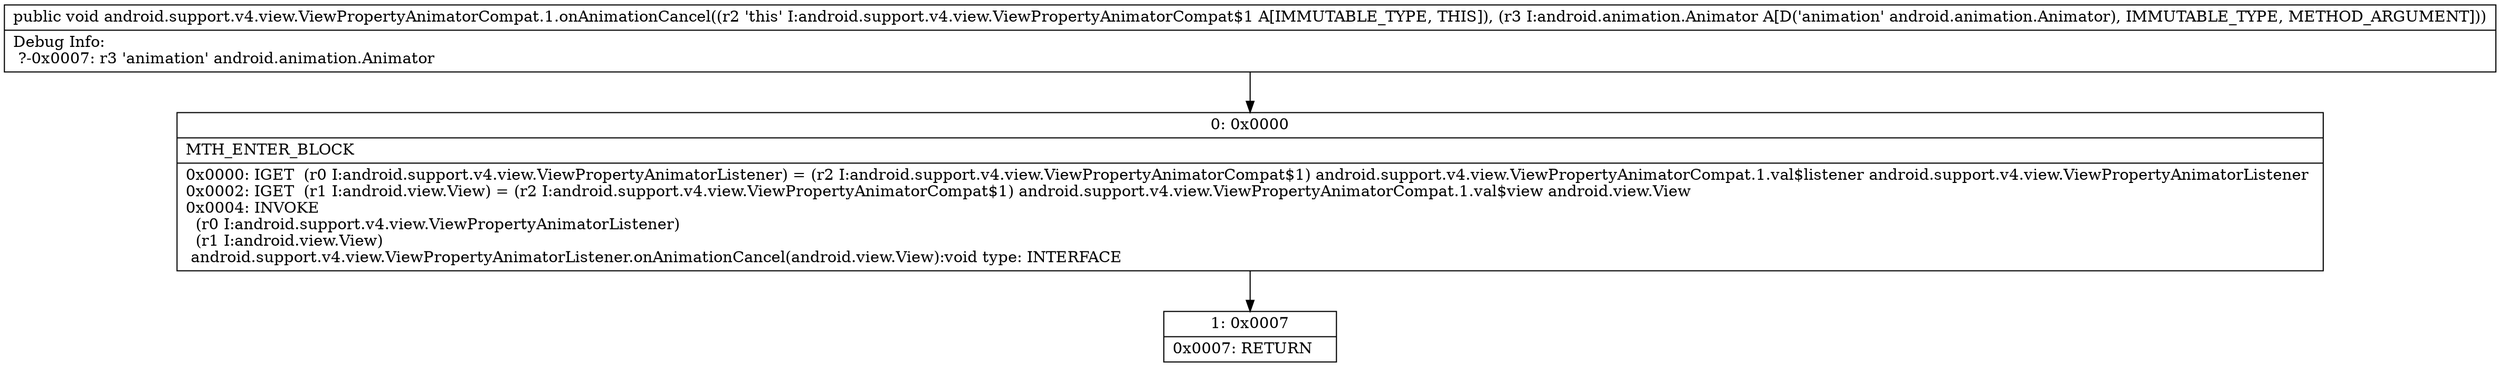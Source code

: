 digraph "CFG forandroid.support.v4.view.ViewPropertyAnimatorCompat.1.onAnimationCancel(Landroid\/animation\/Animator;)V" {
Node_0 [shape=record,label="{0\:\ 0x0000|MTH_ENTER_BLOCK\l|0x0000: IGET  (r0 I:android.support.v4.view.ViewPropertyAnimatorListener) = (r2 I:android.support.v4.view.ViewPropertyAnimatorCompat$1) android.support.v4.view.ViewPropertyAnimatorCompat.1.val$listener android.support.v4.view.ViewPropertyAnimatorListener \l0x0002: IGET  (r1 I:android.view.View) = (r2 I:android.support.v4.view.ViewPropertyAnimatorCompat$1) android.support.v4.view.ViewPropertyAnimatorCompat.1.val$view android.view.View \l0x0004: INVOKE  \l  (r0 I:android.support.v4.view.ViewPropertyAnimatorListener)\l  (r1 I:android.view.View)\l android.support.v4.view.ViewPropertyAnimatorListener.onAnimationCancel(android.view.View):void type: INTERFACE \l}"];
Node_1 [shape=record,label="{1\:\ 0x0007|0x0007: RETURN   \l}"];
MethodNode[shape=record,label="{public void android.support.v4.view.ViewPropertyAnimatorCompat.1.onAnimationCancel((r2 'this' I:android.support.v4.view.ViewPropertyAnimatorCompat$1 A[IMMUTABLE_TYPE, THIS]), (r3 I:android.animation.Animator A[D('animation' android.animation.Animator), IMMUTABLE_TYPE, METHOD_ARGUMENT]))  | Debug Info:\l  ?\-0x0007: r3 'animation' android.animation.Animator\l}"];
MethodNode -> Node_0;
Node_0 -> Node_1;
}

